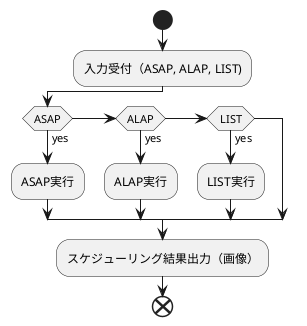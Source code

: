 @startuml
start
:入力受付（ASAP, ALAP, LIST);
if(ASAP) then (yes)
  :ASAP実行;
elseif(ALAP) then (yes)
  :ALAP実行;
elseif(LIST) then (yes)
  :LIST実行;
endif
:スケジューリング結果出力（画像）;
end
@enduml
